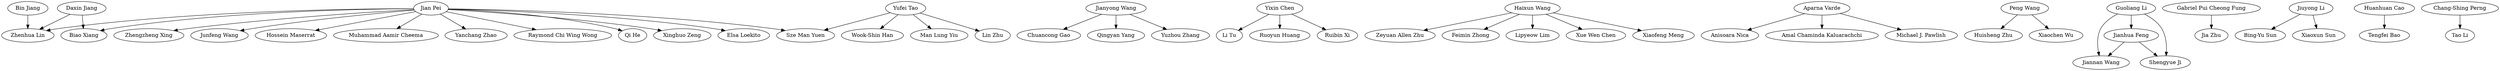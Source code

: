 strict digraph G{
"Jian Pei" -> "Zhengzheng Xing"
"Jianyong Wang" -> "Chuancong Gao"
"Yixin Chen" -> "Li Tu"
"Haixun Wang" -> "Zeyuan Allen Zhu"
"Haixun Wang" -> "Feimin Zhong"
"Daxin Jiang" -> "Biao Xiang"
"Aparna Varde" -> "Anisoara Nica"
"Peng Wang" -> "Huisheng Zhu"
"Guoliang Li" -> "Jiannan Wang"
"Gabriel Pui Cheong Fung" -> "Jia Zhu"
"Haixun Wang" -> "Lipyeow Lim"
"Jian Pei" -> "Junfeng Wang"
"Jian Pei" -> "Hossein Maserrat"
"Jiuyong Li" -> "Bing-Yu Sun"
"Peng Wang" -> "Xiaochen Wu"
"Jian Pei" -> "Muhammad Aamir Cheema"
"Aparna Varde" -> "Amal Chaminda Kaluarachchi"
"Huanhuan Cao" -> "Tengfei Bao"
"Bin Jiang" -> "Zhenhua Lin"
"Aparna Varde" -> "Michael J. Pawlish"
"Jian Pei" -> "Yanchang Zhao"
"Yufei Tao" -> "Sze Man Yuen"
"Jiuyong Li" -> "Xiaoxun Sun"
"Jian Pei" -> "Raymond Chi Wing Wong"
"Haixun Wang" -> "Xue Wen Chen"
"Daxin Jiang" -> "Zhenhua Lin"
"Jianyong Wang" -> "Qingyan Yang"
"Jian Pei" -> "Qi He"
"Jianyong Wang" -> "Chuancong Gao"
"Yixin Chen" -> "Ruoyun Huang"
"Haixun Wang" -> "Xiaofeng Meng"
"Jian Pei" -> "Sze Man Yuen"
"Yufei Tao" -> "Wook-Shin Han"
"Guoliang Li" -> "Jianhua Feng"
"Jianhua Feng" -> "Jiannan Wang"
"Jian Pei" -> "Xinghuo Zeng"
"Jian Pei" -> "Biao Xiang"
"Jian Pei" -> "Elsa Loekito"
"Chang-Shing Perng" -> "Tao Li"
"Yufei Tao" -> "Man Lung Yiu"
"Yufei Tao" -> "Lin Zhu"
"Jian Pei" -> "Zhenhua Lin"
"Yixin Chen" -> "Ruibin Xi"
"Guoliang Li" -> "Shengyue Ji"
"Jianyong Wang" -> "Yuzhou Zhang"
"Jianhua Feng" -> "Shengyue Ji"
}
